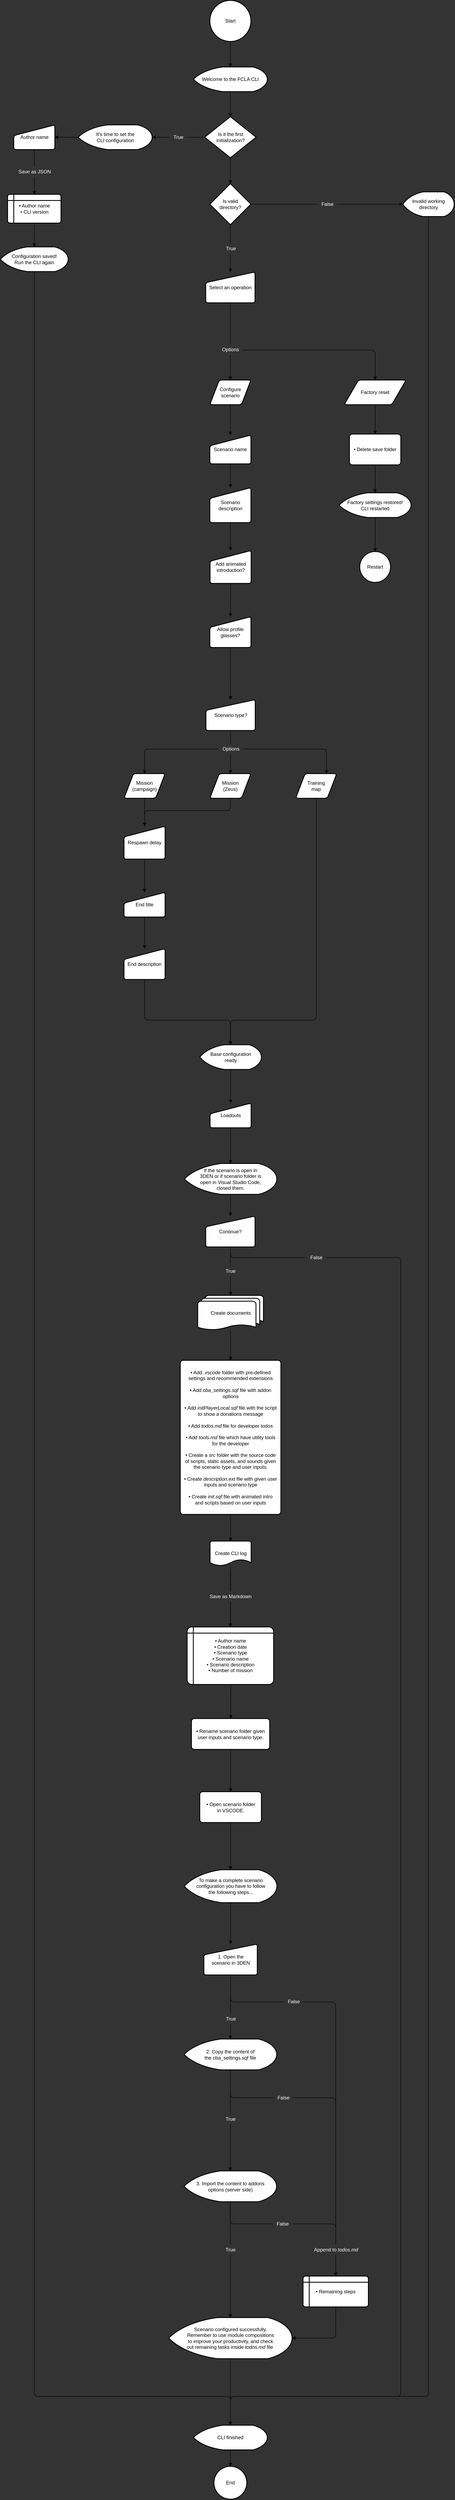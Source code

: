 <mxfile version="22.1.21" type="device">
  <diagram name="Página-1" id="CiTTVXfBIBbXI56gMmDH">
    <mxGraphModel dx="1687" dy="889" grid="0" gridSize="10" guides="1" tooltips="1" connect="1" arrows="1" fold="1" page="1" pageScale="1" pageWidth="1169" pageHeight="827" background="#333333" math="0" shadow="0">
      <root>
        <mxCell id="0" />
        <mxCell id="1" parent="0" />
        <mxCell id="u2REjSNjAs1CH6g7LEcJ-38" value="" style="edgeStyle=orthogonalEdgeStyle;rounded=1;orthogonalLoop=1;jettySize=auto;html=1;labelBackgroundColor=none;fontColor=default;curved=0;" parent="1" source="u2REjSNjAs1CH6g7LEcJ-1" target="u2REjSNjAs1CH6g7LEcJ-37" edge="1">
          <mxGeometry relative="1" as="geometry" />
        </mxCell>
        <mxCell id="u2REjSNjAs1CH6g7LEcJ-1" value="Start" style="strokeWidth=2;html=1;shape=mxgraph.flowchart.start_2;whiteSpace=wrap;rounded=1;labelBackgroundColor=none;" parent="1" vertex="1">
          <mxGeometry x="535" y="18" width="100" height="100" as="geometry" />
        </mxCell>
        <mxCell id="u2REjSNjAs1CH6g7LEcJ-25" value="" style="edgeStyle=orthogonalEdgeStyle;rounded=1;orthogonalLoop=1;jettySize=auto;html=1;labelBackgroundColor=none;fontColor=default;curved=0;" parent="1" source="u2REjSNjAs1CH6g7LEcJ-18" target="u2REjSNjAs1CH6g7LEcJ-24" edge="1">
          <mxGeometry relative="1" as="geometry" />
        </mxCell>
        <mxCell id="WI9gq7BXhNI-lv0J8zuG-2" value="" style="edgeStyle=orthogonalEdgeStyle;rounded=1;orthogonalLoop=1;jettySize=auto;html=1;curved=0;" parent="1" source="u2REjSNjAs1CH6g7LEcJ-18" target="WI9gq7BXhNI-lv0J8zuG-1" edge="1">
          <mxGeometry relative="1" as="geometry" />
        </mxCell>
        <mxCell id="u2REjSNjAs1CH6g7LEcJ-18" value="Is it the first initialization?" style="strokeWidth=2;html=1;shape=mxgraph.flowchart.decision;whiteSpace=wrap;rounded=1;labelBackgroundColor=none;" parent="1" vertex="1">
          <mxGeometry x="522.5" y="301" width="125" height="100" as="geometry" />
        </mxCell>
        <mxCell id="u2REjSNjAs1CH6g7LEcJ-27" value="" style="edgeStyle=orthogonalEdgeStyle;rounded=1;orthogonalLoop=1;jettySize=auto;html=1;labelBackgroundColor=none;fontColor=default;" parent="1" source="u2REjSNjAs1CH6g7LEcJ-24" target="u2REjSNjAs1CH6g7LEcJ-26" edge="1">
          <mxGeometry relative="1" as="geometry" />
        </mxCell>
        <mxCell id="u2REjSNjAs1CH6g7LEcJ-84" value="" style="edgeStyle=orthogonalEdgeStyle;rounded=1;orthogonalLoop=1;jettySize=auto;html=1;curved=0;" parent="1" source="u2REjSNjAs1CH6g7LEcJ-24" target="u2REjSNjAs1CH6g7LEcJ-26" edge="1">
          <mxGeometry relative="1" as="geometry" />
        </mxCell>
        <mxCell id="u2REjSNjAs1CH6g7LEcJ-24" value="It&#39;s time to set the&lt;br&gt;CLI configuration" style="strokeWidth=2;html=1;shape=mxgraph.flowchart.display;whiteSpace=wrap;rounded=1;labelBackgroundColor=none;" parent="1" vertex="1">
          <mxGeometry x="214.5" y="321" width="180" height="60" as="geometry" />
        </mxCell>
        <mxCell id="u2REjSNjAs1CH6g7LEcJ-34" value="" style="edgeStyle=orthogonalEdgeStyle;rounded=1;orthogonalLoop=1;jettySize=auto;html=1;labelBackgroundColor=none;fontColor=default;curved=0;" parent="1" source="u2REjSNjAs1CH6g7LEcJ-26" target="u2REjSNjAs1CH6g7LEcJ-33" edge="1">
          <mxGeometry relative="1" as="geometry" />
        </mxCell>
        <mxCell id="u2REjSNjAs1CH6g7LEcJ-26" value="Author name" style="html=1;strokeWidth=2;shape=manualInput;whiteSpace=wrap;rounded=1;size=26;arcSize=11;labelBackgroundColor=none;" parent="1" vertex="1">
          <mxGeometry x="57.5" y="321" width="100" height="60" as="geometry" />
        </mxCell>
        <mxCell id="u2REjSNjAs1CH6g7LEcJ-43" value="" style="edgeStyle=orthogonalEdgeStyle;rounded=1;orthogonalLoop=1;jettySize=auto;html=1;labelBackgroundColor=none;fontColor=default;curved=0;" parent="1" source="u2REjSNjAs1CH6g7LEcJ-33" target="u2REjSNjAs1CH6g7LEcJ-42" edge="1">
          <mxGeometry relative="1" as="geometry" />
        </mxCell>
        <mxCell id="u2REjSNjAs1CH6g7LEcJ-33" value="• Author name&lt;br&gt;• CLI version" style="shape=internalStorage;whiteSpace=wrap;html=1;dx=15;dy=15;rounded=1;arcSize=8;strokeWidth=2;align=center;labelBackgroundColor=none;" parent="1" vertex="1">
          <mxGeometry x="42.5" y="490" width="130" height="70" as="geometry" />
        </mxCell>
        <mxCell id="u2REjSNjAs1CH6g7LEcJ-39" value="" style="edgeStyle=orthogonalEdgeStyle;rounded=1;orthogonalLoop=1;jettySize=auto;html=1;labelBackgroundColor=none;fontColor=default;curved=0;" parent="1" source="u2REjSNjAs1CH6g7LEcJ-37" target="u2REjSNjAs1CH6g7LEcJ-18" edge="1">
          <mxGeometry relative="1" as="geometry" />
        </mxCell>
        <mxCell id="u2REjSNjAs1CH6g7LEcJ-37" value="Welcome to the FCLA CLI" style="strokeWidth=2;html=1;shape=mxgraph.flowchart.display;whiteSpace=wrap;rounded=1;labelBackgroundColor=none;" parent="1" vertex="1">
          <mxGeometry x="495" y="180" width="180" height="60" as="geometry" />
        </mxCell>
        <mxCell id="u2REjSNjAs1CH6g7LEcJ-45" value="" style="edgeStyle=orthogonalEdgeStyle;rounded=1;orthogonalLoop=1;jettySize=auto;html=1;labelBackgroundColor=none;fontColor=default;exitX=0.5;exitY=1;exitDx=0;exitDy=0;exitPerimeter=0;curved=0;entryX=0.5;entryY=0;entryDx=0;entryDy=0;entryPerimeter=0;" parent="1" source="u2REjSNjAs1CH6g7LEcJ-42" target="7kLtS60RdI804fuluWtB-31" edge="1">
          <mxGeometry relative="1" as="geometry">
            <Array as="points">
              <mxPoint x="108" y="5850" />
              <mxPoint x="585" y="5850" />
            </Array>
          </mxGeometry>
        </mxCell>
        <mxCell id="u2REjSNjAs1CH6g7LEcJ-42" value="Configuration saved!&lt;br&gt;Run the CLI again" style="strokeWidth=2;html=1;shape=mxgraph.flowchart.display;whiteSpace=wrap;rounded=1;verticalAlign=middle;labelBackgroundColor=none;" parent="1" vertex="1">
          <mxGeometry x="25" y="618" width="165" height="60" as="geometry" />
        </mxCell>
        <mxCell id="u2REjSNjAs1CH6g7LEcJ-44" value="End" style="ellipse;whiteSpace=wrap;html=1;strokeWidth=2;rounded=1;labelBackgroundColor=none;" parent="1" vertex="1">
          <mxGeometry x="545" y="6020" width="80" height="80" as="geometry" />
        </mxCell>
        <mxCell id="u2REjSNjAs1CH6g7LEcJ-58" value="" style="edgeStyle=orthogonalEdgeStyle;rounded=1;orthogonalLoop=1;jettySize=auto;html=1;exitX=0.5;exitY=1;exitDx=0;exitDy=0;labelBackgroundColor=none;fontColor=default;curved=0;" parent="1" source="u2REjSNjAs1CH6g7LEcJ-83" target="u2REjSNjAs1CH6g7LEcJ-53" edge="1">
          <mxGeometry relative="1" as="geometry">
            <mxPoint x="585" y="780" as="sourcePoint" />
          </mxGeometry>
        </mxCell>
        <mxCell id="7kLtS60RdI804fuluWtB-9" value="" style="edgeStyle=orthogonalEdgeStyle;rounded=1;orthogonalLoop=1;jettySize=auto;html=1;curved=0;" parent="1" source="u2REjSNjAs1CH6g7LEcJ-53" target="WI9gq7BXhNI-lv0J8zuG-40" edge="1">
          <mxGeometry relative="1" as="geometry" />
        </mxCell>
        <mxCell id="u2REjSNjAs1CH6g7LEcJ-53" value="Configure&lt;br&gt;scenario" style="shape=parallelogram;html=1;strokeWidth=2;perimeter=parallelogramPerimeter;whiteSpace=wrap;rounded=1;arcSize=12;size=0.23;labelBackgroundColor=none;" parent="1" vertex="1">
          <mxGeometry x="535" y="942" width="100" height="60" as="geometry" />
        </mxCell>
        <mxCell id="7kLtS60RdI804fuluWtB-27" style="edgeStyle=orthogonalEdgeStyle;rounded=1;orthogonalLoop=1;jettySize=auto;html=1;entryX=0.5;entryY=0;entryDx=0;entryDy=0;curved=0;" parent="1" source="u2REjSNjAs1CH6g7LEcJ-74" target="WI9gq7BXhNI-lv0J8zuG-10" edge="1">
          <mxGeometry relative="1" as="geometry">
            <Array as="points">
              <mxPoint x="585" y="1990" />
              <mxPoint x="376" y="1990" />
            </Array>
          </mxGeometry>
        </mxCell>
        <mxCell id="u2REjSNjAs1CH6g7LEcJ-74" value="Mission&lt;br&gt;(Zeus)" style="shape=parallelogram;html=1;strokeWidth=2;perimeter=parallelogramPerimeter;whiteSpace=wrap;rounded=1;arcSize=12;size=0.23;labelBackgroundColor=none;" parent="1" vertex="1">
          <mxGeometry x="535" y="1900" width="100" height="60" as="geometry" />
        </mxCell>
        <mxCell id="u2REjSNjAs1CH6g7LEcJ-76" value="Training&lt;br&gt;map" style="shape=parallelogram;html=1;strokeWidth=2;perimeter=parallelogramPerimeter;whiteSpace=wrap;rounded=1;arcSize=12;size=0.23;labelBackgroundColor=none;" parent="1" vertex="1">
          <mxGeometry x="744" y="1900" width="100" height="60" as="geometry" />
        </mxCell>
        <mxCell id="8wnRQOadAzvCx5RK6HXc-2" style="edgeStyle=orthogonalEdgeStyle;rounded=1;orthogonalLoop=1;jettySize=auto;html=1;entryX=0.5;entryY=0;entryDx=0;entryDy=0;exitX=0.5;exitY=1;exitDx=0;exitDy=0;curved=0;" parent="1" source="u2REjSNjAs1CH6g7LEcJ-83" target="8wnRQOadAzvCx5RK6HXc-1" edge="1">
          <mxGeometry relative="1" as="geometry">
            <Array as="points">
              <mxPoint x="585" y="869" />
              <mxPoint x="938" y="869" />
            </Array>
          </mxGeometry>
        </mxCell>
        <mxCell id="u2REjSNjAs1CH6g7LEcJ-83" value="Select an operation" style="html=1;strokeWidth=2;shape=manualInput;whiteSpace=wrap;rounded=1;size=26;arcSize=11;labelBackgroundColor=none;" parent="1" vertex="1">
          <mxGeometry x="525" y="679" width="120" height="75" as="geometry" />
        </mxCell>
        <mxCell id="u2REjSNjAs1CH6g7LEcJ-88" value="True" style="text;html=1;align=center;verticalAlign=middle;resizable=0;points=[];autosize=1;fontColor=#FFFFFF;fillColor=#333333;" parent="1" vertex="1">
          <mxGeometry x="437" y="338" width="42" height="26" as="geometry" />
        </mxCell>
        <mxCell id="u2REjSNjAs1CH6g7LEcJ-93" value="Save as JSON" style="text;html=1;align=center;verticalAlign=middle;resizable=0;points=[];autosize=1;fontColor=#FFFFFF;fillColor=#333333;" parent="1" vertex="1">
          <mxGeometry x="59" y="422" width="97" height="26" as="geometry" />
        </mxCell>
        <mxCell id="u2REjSNjAs1CH6g7LEcJ-94" value="Options" style="text;html=1;align=center;verticalAlign=middle;resizable=0;points=[];autosize=1;fontColor=#FFFFFF;fillColor=#333333;" parent="1" vertex="1">
          <mxGeometry x="555.5" y="855" width="59" height="26" as="geometry" />
        </mxCell>
        <mxCell id="u2REjSNjAs1CH6g7LEcJ-126" value="" style="edgeStyle=orthogonalEdgeStyle;rounded=1;orthogonalLoop=1;jettySize=auto;html=1;curved=0;" parent="1" source="u2REjSNjAs1CH6g7LEcJ-122" target="u2REjSNjAs1CH6g7LEcJ-124" edge="1">
          <mxGeometry relative="1" as="geometry" />
        </mxCell>
        <mxCell id="u2REjSNjAs1CH6g7LEcJ-122" value="End title" style="html=1;strokeWidth=2;shape=manualInput;whiteSpace=wrap;rounded=1;size=26;arcSize=11;" parent="1" vertex="1">
          <mxGeometry x="326" y="2189" width="100" height="60" as="geometry" />
        </mxCell>
        <mxCell id="WI9gq7BXhNI-lv0J8zuG-15" value="" style="edgeStyle=orthogonalEdgeStyle;rounded=1;orthogonalLoop=1;jettySize=auto;html=1;exitX=0.5;exitY=1;exitDx=0;exitDy=0;curved=0;" parent="1" source="u2REjSNjAs1CH6g7LEcJ-124" target="WI9gq7BXhNI-lv0J8zuG-13" edge="1">
          <mxGeometry relative="1" as="geometry">
            <Array as="points">
              <mxPoint x="376" y="2500" />
              <mxPoint x="585" y="2500" />
            </Array>
          </mxGeometry>
        </mxCell>
        <mxCell id="u2REjSNjAs1CH6g7LEcJ-124" value="End description" style="html=1;strokeWidth=2;shape=manualInput;whiteSpace=wrap;rounded=1;size=26;arcSize=11;" parent="1" vertex="1">
          <mxGeometry x="326" y="2326" width="100" height="75" as="geometry" />
        </mxCell>
        <mxCell id="7kLtS60RdI804fuluWtB-12" value="" style="edgeStyle=orthogonalEdgeStyle;rounded=1;orthogonalLoop=1;jettySize=auto;html=1;curved=0;" parent="1" source="u2REjSNjAs1CH6g7LEcJ-128" target="7kLtS60RdI804fuluWtB-6" edge="1">
          <mxGeometry relative="1" as="geometry" />
        </mxCell>
        <mxCell id="u2REjSNjAs1CH6g7LEcJ-128" value="Add animated&lt;br&gt;introduction?" style="html=1;strokeWidth=2;shape=manualInput;whiteSpace=wrap;rounded=1;size=26;arcSize=11;" parent="1" vertex="1">
          <mxGeometry x="535.5" y="1357" width="100" height="80" as="geometry" />
        </mxCell>
        <mxCell id="WI9gq7BXhNI-lv0J8zuG-3" value="" style="edgeStyle=orthogonalEdgeStyle;rounded=1;orthogonalLoop=1;jettySize=auto;html=1;curved=0;" parent="1" source="WI9gq7BXhNI-lv0J8zuG-1" target="u2REjSNjAs1CH6g7LEcJ-83" edge="1">
          <mxGeometry relative="1" as="geometry" />
        </mxCell>
        <mxCell id="WI9gq7BXhNI-lv0J8zuG-6" value="" style="edgeStyle=orthogonalEdgeStyle;rounded=1;orthogonalLoop=1;jettySize=auto;html=1;curved=0;" parent="1" source="WI9gq7BXhNI-lv0J8zuG-1" target="WI9gq7BXhNI-lv0J8zuG-5" edge="1">
          <mxGeometry relative="1" as="geometry" />
        </mxCell>
        <mxCell id="WI9gq7BXhNI-lv0J8zuG-1" value="Is valid&lt;br&gt;directory?" style="rhombus;whiteSpace=wrap;html=1;strokeWidth=2;" parent="1" vertex="1">
          <mxGeometry x="535" y="464" width="100" height="100" as="geometry" />
        </mxCell>
        <mxCell id="WI9gq7BXhNI-lv0J8zuG-9" style="edgeStyle=orthogonalEdgeStyle;rounded=1;orthogonalLoop=1;jettySize=auto;html=1;entryX=0.5;entryY=0;entryDx=0;entryDy=0;exitX=0.5;exitY=1;exitDx=0;exitDy=0;exitPerimeter=0;curved=0;entryPerimeter=0;" parent="1" source="WI9gq7BXhNI-lv0J8zuG-5" target="7kLtS60RdI804fuluWtB-31" edge="1">
          <mxGeometry relative="1" as="geometry">
            <Array as="points">
              <mxPoint x="1067" y="5850" />
              <mxPoint x="585" y="5850" />
            </Array>
          </mxGeometry>
        </mxCell>
        <mxCell id="WI9gq7BXhNI-lv0J8zuG-5" value="Invalid working&lt;br&gt;directory" style="strokeWidth=2;html=1;shape=mxgraph.flowchart.display;whiteSpace=wrap;" parent="1" vertex="1">
          <mxGeometry x="1005" y="484" width="125" height="60" as="geometry" />
        </mxCell>
        <mxCell id="u2REjSNjAs1CH6g7LEcJ-89" value="False" style="text;html=1;align=center;verticalAlign=middle;resizable=0;points=[];autosize=1;fontColor=#FFFFFF;fillColor=#333333;" parent="1" vertex="1">
          <mxGeometry x="797" y="501" width="47" height="26" as="geometry" />
        </mxCell>
        <mxCell id="WI9gq7BXhNI-lv0J8zuG-7" value="True" style="text;html=1;align=center;verticalAlign=middle;resizable=0;points=[];autosize=1;fontColor=#FFFFFF;fillColor=#333333;" parent="1" vertex="1">
          <mxGeometry x="564.5" y="609" width="42" height="26" as="geometry" />
        </mxCell>
        <mxCell id="7kLtS60RdI804fuluWtB-7" value="" style="edgeStyle=orthogonalEdgeStyle;rounded=1;orthogonalLoop=1;jettySize=auto;html=1;curved=0;" parent="1" source="WI9gq7BXhNI-lv0J8zuG-10" target="u2REjSNjAs1CH6g7LEcJ-122" edge="1">
          <mxGeometry relative="1" as="geometry" />
        </mxCell>
        <mxCell id="WI9gq7BXhNI-lv0J8zuG-10" value="Respawn delay" style="html=1;strokeWidth=2;shape=manualInput;whiteSpace=wrap;rounded=1;size=26;arcSize=11;" parent="1" vertex="1">
          <mxGeometry x="326" y="2028" width="100" height="80" as="geometry" />
        </mxCell>
        <mxCell id="7kLtS60RdI804fuluWtB-36" value="" style="edgeStyle=orthogonalEdgeStyle;rounded=1;orthogonalLoop=1;jettySize=auto;html=1;curved=0;" parent="1" source="WI9gq7BXhNI-lv0J8zuG-13" target="7kLtS60RdI804fuluWtB-35" edge="1">
          <mxGeometry relative="1" as="geometry" />
        </mxCell>
        <mxCell id="WI9gq7BXhNI-lv0J8zuG-13" value="Base configuration&lt;br&gt;ready" style="strokeWidth=2;html=1;shape=mxgraph.flowchart.display;whiteSpace=wrap;" parent="1" vertex="1">
          <mxGeometry x="510.5" y="2560" width="150" height="60" as="geometry" />
        </mxCell>
        <mxCell id="WI9gq7BXhNI-lv0J8zuG-34" style="edgeStyle=orthogonalEdgeStyle;rounded=1;orthogonalLoop=1;jettySize=auto;html=1;entryX=0.5;entryY=0;entryDx=0;entryDy=0;curved=0;" parent="1" source="7kLtS60RdI804fuluWtB-31" target="u2REjSNjAs1CH6g7LEcJ-44" edge="1">
          <mxGeometry relative="1" as="geometry" />
        </mxCell>
        <mxCell id="7kLtS60RdI804fuluWtB-46" value="" style="edgeStyle=orthogonalEdgeStyle;rounded=1;orthogonalLoop=1;jettySize=auto;html=1;curved=0;" parent="1" source="WI9gq7BXhNI-lv0J8zuG-35" target="7kLtS60RdI804fuluWtB-45" edge="1">
          <mxGeometry relative="1" as="geometry">
            <Array as="points">
              <mxPoint x="585" y="3836" />
              <mxPoint x="586" y="3836" />
            </Array>
          </mxGeometry>
        </mxCell>
        <mxCell id="WI9gq7BXhNI-lv0J8zuG-35" value="• Author name&lt;br&gt;• Creation date&lt;br&gt;• Scenario type&lt;br&gt;• Scenario name&lt;br&gt;• Scenario description&lt;br&gt;• Number of mission" style="shape=internalStorage;whiteSpace=wrap;html=1;dx=15;dy=15;rounded=1;arcSize=8;strokeWidth=2;" parent="1" vertex="1">
          <mxGeometry x="479.75" y="3977" width="210.5" height="140" as="geometry" />
        </mxCell>
        <mxCell id="7kLtS60RdI804fuluWtB-24" value="" style="edgeStyle=orthogonalEdgeStyle;rounded=1;orthogonalLoop=1;jettySize=auto;html=1;curved=0;" parent="1" source="WI9gq7BXhNI-lv0J8zuG-38" target="WI9gq7BXhNI-lv0J8zuG-10" edge="1">
          <mxGeometry relative="1" as="geometry" />
        </mxCell>
        <mxCell id="WI9gq7BXhNI-lv0J8zuG-38" value="Mission&lt;br&gt;(campaign)" style="shape=parallelogram;html=1;strokeWidth=2;perimeter=parallelogramPerimeter;whiteSpace=wrap;rounded=1;arcSize=12;size=0.23;labelBackgroundColor=none;" parent="1" vertex="1">
          <mxGeometry x="326" y="1900" width="100" height="60" as="geometry" />
        </mxCell>
        <mxCell id="7kLtS60RdI804fuluWtB-10" value="" style="edgeStyle=orthogonalEdgeStyle;rounded=1;orthogonalLoop=1;jettySize=auto;html=1;curved=0;" parent="1" source="WI9gq7BXhNI-lv0J8zuG-40" target="WI9gq7BXhNI-lv0J8zuG-42" edge="1">
          <mxGeometry relative="1" as="geometry" />
        </mxCell>
        <mxCell id="WI9gq7BXhNI-lv0J8zuG-40" value="Scenario name" style="html=1;strokeWidth=2;shape=manualInput;whiteSpace=wrap;rounded=1;size=26;arcSize=11;" parent="1" vertex="1">
          <mxGeometry x="535" y="1076" width="100" height="70" as="geometry" />
        </mxCell>
        <mxCell id="7kLtS60RdI804fuluWtB-11" value="" style="edgeStyle=orthogonalEdgeStyle;rounded=1;orthogonalLoop=1;jettySize=auto;html=1;curved=0;" parent="1" source="WI9gq7BXhNI-lv0J8zuG-42" target="u2REjSNjAs1CH6g7LEcJ-128" edge="1">
          <mxGeometry relative="1" as="geometry" />
        </mxCell>
        <mxCell id="WI9gq7BXhNI-lv0J8zuG-42" value="Scenario description" style="html=1;strokeWidth=2;shape=manualInput;whiteSpace=wrap;rounded=1;size=26;arcSize=11;" parent="1" vertex="1">
          <mxGeometry x="535" y="1204" width="100" height="85" as="geometry" />
        </mxCell>
        <mxCell id="8wnRQOadAzvCx5RK6HXc-7" value="" style="edgeStyle=orthogonalEdgeStyle;rounded=1;orthogonalLoop=1;jettySize=auto;html=1;curved=0;" parent="1" source="8wnRQOadAzvCx5RK6HXc-1" target="8wnRQOadAzvCx5RK6HXc-6" edge="1">
          <mxGeometry relative="1" as="geometry" />
        </mxCell>
        <mxCell id="8wnRQOadAzvCx5RK6HXc-1" value="Factory reset" style="shape=parallelogram;html=1;strokeWidth=2;perimeter=parallelogramPerimeter;whiteSpace=wrap;rounded=1;arcSize=12;size=0.23;labelBackgroundColor=none;" parent="1" vertex="1">
          <mxGeometry x="862.25" y="942" width="150.5" height="60" as="geometry" />
        </mxCell>
        <mxCell id="fKltwH5AKrVZ1ibLdWWh-2" value="" style="edgeStyle=orthogonalEdgeStyle;rounded=0;orthogonalLoop=1;jettySize=auto;html=1;" parent="1" source="8wnRQOadAzvCx5RK6HXc-6" target="fKltwH5AKrVZ1ibLdWWh-1" edge="1">
          <mxGeometry relative="1" as="geometry" />
        </mxCell>
        <mxCell id="8wnRQOadAzvCx5RK6HXc-6" value="• Delete save folder" style="rounded=1;whiteSpace=wrap;html=1;absoluteArcSize=1;arcSize=14;strokeWidth=2;align=center;" parent="1" vertex="1">
          <mxGeometry x="875" y="1073.5" width="125" height="75" as="geometry" />
        </mxCell>
        <mxCell id="7kLtS60RdI804fuluWtB-4" value="Restart" style="strokeWidth=2;html=1;shape=mxgraph.flowchart.start_2;whiteSpace=wrap;rounded=1;labelBackgroundColor=none;" parent="1" vertex="1">
          <mxGeometry x="900" y="1359.5" width="75" height="75" as="geometry" />
        </mxCell>
        <mxCell id="7kLtS60RdI804fuluWtB-17" value="" style="edgeStyle=orthogonalEdgeStyle;rounded=1;orthogonalLoop=1;jettySize=auto;html=1;curved=0;" parent="1" source="7kLtS60RdI804fuluWtB-6" target="7kLtS60RdI804fuluWtB-16" edge="1">
          <mxGeometry relative="1" as="geometry" />
        </mxCell>
        <mxCell id="7kLtS60RdI804fuluWtB-6" value="Allow profile&lt;br&gt;glasses?" style="html=1;strokeWidth=2;shape=manualInput;whiteSpace=wrap;rounded=1;size=26;arcSize=11;" parent="1" vertex="1">
          <mxGeometry x="535" y="1518" width="100" height="75" as="geometry" />
        </mxCell>
        <mxCell id="7kLtS60RdI804fuluWtB-25" style="edgeStyle=orthogonalEdgeStyle;rounded=1;orthogonalLoop=1;jettySize=auto;html=1;entryX=0.5;entryY=0;entryDx=0;entryDy=0;strokeColor=default;curved=0;" parent="1" source="7kLtS60RdI804fuluWtB-16" target="WI9gq7BXhNI-lv0J8zuG-38" edge="1">
          <mxGeometry relative="1" as="geometry">
            <Array as="points">
              <mxPoint x="586" y="1840" />
              <mxPoint x="376" y="1840" />
            </Array>
          </mxGeometry>
        </mxCell>
        <mxCell id="7kLtS60RdI804fuluWtB-26" style="edgeStyle=orthogonalEdgeStyle;rounded=1;orthogonalLoop=1;jettySize=auto;html=1;entryX=0.75;entryY=0;entryDx=0;entryDy=0;curved=0;" parent="1" source="7kLtS60RdI804fuluWtB-16" target="u2REjSNjAs1CH6g7LEcJ-76" edge="1">
          <mxGeometry relative="1" as="geometry">
            <Array as="points">
              <mxPoint x="586" y="1840" />
              <mxPoint x="819" y="1840" />
            </Array>
          </mxGeometry>
        </mxCell>
        <mxCell id="7kLtS60RdI804fuluWtB-16" value="Scenario type?" style="html=1;strokeWidth=2;shape=manualInput;whiteSpace=wrap;rounded=1;size=26;arcSize=11;labelBackgroundColor=none;" parent="1" vertex="1">
          <mxGeometry x="525.5" y="1720" width="120" height="75" as="geometry" />
        </mxCell>
        <mxCell id="7kLtS60RdI804fuluWtB-23" value="" style="edgeStyle=orthogonalEdgeStyle;rounded=1;orthogonalLoop=1;jettySize=auto;html=1;entryX=0.5;entryY=0;entryDx=0;entryDy=0;curved=0;" parent="1" source="7kLtS60RdI804fuluWtB-16" target="u2REjSNjAs1CH6g7LEcJ-74" edge="1">
          <mxGeometry relative="1" as="geometry">
            <mxPoint x="586" y="1795" as="sourcePoint" />
            <mxPoint x="585" y="1900" as="targetPoint" />
          </mxGeometry>
        </mxCell>
        <mxCell id="7kLtS60RdI804fuluWtB-21" value="Options" style="text;html=1;align=center;verticalAlign=middle;resizable=0;points=[];autosize=1;fontColor=#FFFFFF;fillColor=#333333;" parent="1" vertex="1">
          <mxGeometry x="556" y="1827" width="59" height="26" as="geometry" />
        </mxCell>
        <mxCell id="7kLtS60RdI804fuluWtB-28" style="edgeStyle=orthogonalEdgeStyle;rounded=1;orthogonalLoop=1;jettySize=auto;html=1;entryX=0.5;entryY=0;entryDx=0;entryDy=0;entryPerimeter=0;curved=0;" parent="1" source="u2REjSNjAs1CH6g7LEcJ-76" target="WI9gq7BXhNI-lv0J8zuG-13" edge="1">
          <mxGeometry relative="1" as="geometry">
            <Array as="points">
              <mxPoint x="794" y="2500" />
              <mxPoint x="585" y="2500" />
            </Array>
          </mxGeometry>
        </mxCell>
        <mxCell id="7kLtS60RdI804fuluWtB-31" value="CLI finished" style="strokeWidth=2;html=1;shape=mxgraph.flowchart.display;whiteSpace=wrap;rounded=1;labelBackgroundColor=none;" parent="1" vertex="1">
          <mxGeometry x="495" y="5920" width="180" height="60" as="geometry" />
        </mxCell>
        <mxCell id="7kLtS60RdI804fuluWtB-44" value="" style="edgeStyle=orthogonalEdgeStyle;rounded=1;orthogonalLoop=1;jettySize=auto;html=1;curved=0;" parent="1" source="7kLtS60RdI804fuluWtB-34" target="7kLtS60RdI804fuluWtB-42" edge="1">
          <mxGeometry relative="1" as="geometry" />
        </mxCell>
        <mxCell id="7kLtS60RdI804fuluWtB-34" value="• Add&amp;nbsp;&lt;i style=&quot;border-color: var(--border-color);&quot;&gt;.vscode&lt;/i&gt;&amp;nbsp;folder with pre-defined&lt;br style=&quot;border-color: var(--border-color);&quot;&gt;settings and recommended extensions&lt;br&gt;&lt;br&gt;• Add&amp;nbsp;&lt;i style=&quot;border-color: var(--border-color);&quot;&gt;cba_settings.sqf&amp;nbsp;&lt;/i&gt;file with addon&lt;br style=&quot;border-color: var(--border-color);&quot;&gt;options&lt;br&gt;&lt;br&gt;• Add&amp;nbsp;&lt;i style=&quot;border-color: var(--border-color);&quot;&gt;initPlayerLocal.sqf&amp;nbsp;&lt;/i&gt;file&amp;nbsp;with the script&lt;br style=&quot;border-color: var(--border-color);&quot;&gt;to show a donations message&lt;br&gt;&lt;br&gt;• Add&amp;nbsp;&lt;i style=&quot;border-color: var(--border-color);&quot;&gt;todos.md&amp;nbsp;&lt;/i&gt;file for developer todos&lt;br&gt;&lt;br&gt;• Add&amp;nbsp;&lt;i style=&quot;border-color: var(--border-color);&quot;&gt;tools.md&amp;nbsp;&lt;/i&gt;file which have utility tools&lt;br style=&quot;border-color: var(--border-color);&quot;&gt;for the developer&lt;br&gt;&lt;br&gt;• Create a&amp;nbsp;&lt;i style=&quot;border-color: var(--border-color);&quot;&gt;src&amp;nbsp;&lt;/i&gt;folder with the source code&lt;br style=&quot;border-color: var(--border-color);&quot;&gt;of scripts, static assets, and sounds given&lt;br style=&quot;border-color: var(--border-color);&quot;&gt;the scenario type and user inputs.&lt;br&gt;&lt;br&gt;• Create &lt;i&gt;description.ext&lt;/i&gt;&amp;nbsp;file with given user&lt;br&gt;inputs and scenario type&lt;br&gt;&lt;br&gt;• Create&amp;nbsp;&lt;i style=&quot;border-color: var(--border-color);&quot;&gt;init.sqf&amp;nbsp;&lt;/i&gt;file with animated intro&lt;br style=&quot;border-color: var(--border-color);&quot;&gt;and scripts based on user inputs" style="rounded=1;whiteSpace=wrap;html=1;absoluteArcSize=1;arcSize=14;strokeWidth=2;align=center;" parent="1" vertex="1">
          <mxGeometry x="463" y="3328" width="245" height="375" as="geometry" />
        </mxCell>
        <mxCell id="d2PY4S5o6BHK0BxMwNVY-3" value="" style="edgeStyle=orthogonalEdgeStyle;rounded=1;orthogonalLoop=1;jettySize=auto;html=1;curved=0;" parent="1" source="7kLtS60RdI804fuluWtB-35" target="d2PY4S5o6BHK0BxMwNVY-1" edge="1">
          <mxGeometry relative="1" as="geometry" />
        </mxCell>
        <mxCell id="7kLtS60RdI804fuluWtB-35" value="Loadouts" style="html=1;strokeWidth=2;shape=manualInput;whiteSpace=wrap;rounded=1;size=26;arcSize=11;" parent="1" vertex="1">
          <mxGeometry x="535.5" y="2702" width="100" height="60" as="geometry" />
        </mxCell>
        <mxCell id="sHTPvu_68JN1WEb-hDJU-1" value="" style="edgeStyle=orthogonalEdgeStyle;rounded=1;orthogonalLoop=1;jettySize=auto;html=1;curved=0;" parent="1" source="7kLtS60RdI804fuluWtB-39" target="7kLtS60RdI804fuluWtB-34" edge="1">
          <mxGeometry relative="1" as="geometry" />
        </mxCell>
        <mxCell id="7kLtS60RdI804fuluWtB-39" value="Create documents" style="strokeWidth=2;html=1;shape=mxgraph.flowchart.multi-document;whiteSpace=wrap;" parent="1" vertex="1">
          <mxGeometry x="505.5" y="3170" width="160" height="85" as="geometry" />
        </mxCell>
        <mxCell id="7kLtS60RdI804fuluWtB-43" style="edgeStyle=orthogonalEdgeStyle;rounded=1;orthogonalLoop=1;jettySize=auto;html=1;entryX=0.5;entryY=0;entryDx=0;entryDy=0;curved=0;" parent="1" source="7kLtS60RdI804fuluWtB-42" target="WI9gq7BXhNI-lv0J8zuG-35" edge="1">
          <mxGeometry relative="1" as="geometry" />
        </mxCell>
        <mxCell id="7kLtS60RdI804fuluWtB-42" value="Create CLI log" style="strokeWidth=2;html=1;shape=mxgraph.flowchart.document2;whiteSpace=wrap;size=0.25;" parent="1" vertex="1">
          <mxGeometry x="535.5" y="3768" width="100" height="60" as="geometry" />
        </mxCell>
        <mxCell id="WI9gq7BXhNI-lv0J8zuG-36" value="Save as Markdown" style="text;html=1;align=center;verticalAlign=middle;resizable=0;points=[];autosize=1;fontColor=#FFFFFF;fillColor=#333333;" parent="1" vertex="1">
          <mxGeometry x="525" y="3890" width="120" height="26" as="geometry" />
        </mxCell>
        <mxCell id="7kLtS60RdI804fuluWtB-62" value="" style="edgeStyle=orthogonalEdgeStyle;rounded=1;orthogonalLoop=1;jettySize=auto;html=1;curved=0;" parent="1" source="7kLtS60RdI804fuluWtB-45" target="7kLtS60RdI804fuluWtB-52" edge="1">
          <mxGeometry relative="1" as="geometry" />
        </mxCell>
        <mxCell id="7kLtS60RdI804fuluWtB-45" value="• Rename scenario folder given&lt;br&gt;user inputs and scenario type." style="rounded=1;whiteSpace=wrap;html=1;absoluteArcSize=1;arcSize=14;strokeWidth=2;" parent="1" vertex="1">
          <mxGeometry x="490.25" y="4200" width="190.5" height="75" as="geometry" />
        </mxCell>
        <mxCell id="0bhFbeApOQJovt4dPdJH-2" value="" style="edgeStyle=orthogonalEdgeStyle;rounded=1;orthogonalLoop=1;jettySize=auto;html=1;curved=0;" parent="1" source="7kLtS60RdI804fuluWtB-52" target="0bhFbeApOQJovt4dPdJH-1" edge="1">
          <mxGeometry relative="1" as="geometry" />
        </mxCell>
        <mxCell id="7kLtS60RdI804fuluWtB-52" value="• Open scenario folder&lt;br&gt;in VSCODE." style="rounded=1;whiteSpace=wrap;html=1;absoluteArcSize=1;arcSize=14;strokeWidth=2;" parent="1" vertex="1">
          <mxGeometry x="510.5" y="4378" width="150" height="75" as="geometry" />
        </mxCell>
        <mxCell id="rcyrlJgLs4yOUCYxWIGD-4" value="" style="edgeStyle=orthogonalEdgeStyle;rounded=1;orthogonalLoop=1;jettySize=auto;html=1;curved=0;" parent="1" source="0bhFbeApOQJovt4dPdJH-1" target="rcyrlJgLs4yOUCYxWIGD-3" edge="1">
          <mxGeometry relative="1" as="geometry" />
        </mxCell>
        <mxCell id="0bhFbeApOQJovt4dPdJH-1" value="To make a complete scenario&lt;br&gt;configuration you have to follow&lt;br&gt;the following steps..." style="strokeWidth=2;html=1;shape=mxgraph.flowchart.display;whiteSpace=wrap;rounded=1;labelBackgroundColor=none;" parent="1" vertex="1">
          <mxGeometry x="472.75" y="4568" width="225.5" height="80" as="geometry" />
        </mxCell>
        <mxCell id="fKBKtwcFZ7MWDHZJsWzY-5" style="edgeStyle=orthogonalEdgeStyle;rounded=1;orthogonalLoop=1;jettySize=auto;html=1;entryX=0.5;entryY=0;entryDx=0;entryDy=0;exitX=0.5;exitY=1;exitDx=0;exitDy=0;exitPerimeter=0;curved=0;" parent="1" source="0bhFbeApOQJovt4dPdJH-9" target="0bhFbeApOQJovt4dPdJH-32" edge="1">
          <mxGeometry relative="1" as="geometry">
            <Array as="points">
              <mxPoint x="585" y="5123" />
              <mxPoint x="841" y="5123" />
            </Array>
          </mxGeometry>
        </mxCell>
        <mxCell id="0bhFbeApOQJovt4dPdJH-9" value="2. Copy the content of&lt;br&gt;the cba_settings.sqf file" style="strokeWidth=2;html=1;shape=mxgraph.flowchart.display;whiteSpace=wrap;rounded=1;labelBackgroundColor=none;" parent="1" vertex="1">
          <mxGeometry x="472.25" y="4980" width="225.5" height="75" as="geometry" />
        </mxCell>
        <mxCell id="0bhFbeApOQJovt4dPdJH-32" value="• Remaining steps" style="shape=internalStorage;whiteSpace=wrap;html=1;dx=15;dy=15;rounded=1;arcSize=8;strokeWidth=2;" parent="1" vertex="1">
          <mxGeometry x="762" y="5557" width="159" height="75" as="geometry" />
        </mxCell>
        <mxCell id="0bhFbeApOQJovt4dPdJH-39" value="Scenario configured successfully.&lt;br&gt;Remember to use module compositions&lt;br&gt;to improve your productivity, and check&lt;br&gt;out remaining tasks inside &lt;i&gt;todos.md&lt;/i&gt; file&amp;nbsp;" style="strokeWidth=2;html=1;shape=mxgraph.flowchart.display;whiteSpace=wrap;rounded=1;labelBackgroundColor=none;" parent="1" vertex="1">
          <mxGeometry x="434.75" y="5658" width="300.5" height="100" as="geometry" />
        </mxCell>
        <mxCell id="0bhFbeApOQJovt4dPdJH-45" style="edgeStyle=orthogonalEdgeStyle;rounded=1;orthogonalLoop=1;jettySize=auto;html=1;entryX=0.5;entryY=0;entryDx=0;entryDy=0;entryPerimeter=0;curved=0;" parent="1" source="0bhFbeApOQJovt4dPdJH-39" target="7kLtS60RdI804fuluWtB-31" edge="1">
          <mxGeometry relative="1" as="geometry" />
        </mxCell>
        <mxCell id="sHTPvu_68JN1WEb-hDJU-3" value="" style="edgeStyle=orthogonalEdgeStyle;rounded=0;orthogonalLoop=1;jettySize=auto;html=1;" parent="1" source="d2PY4S5o6BHK0BxMwNVY-1" target="sHTPvu_68JN1WEb-hDJU-2" edge="1">
          <mxGeometry relative="1" as="geometry" />
        </mxCell>
        <mxCell id="d2PY4S5o6BHK0BxMwNVY-1" value="If the scenario is open in&lt;br&gt;3DEN or if scenario folder is&lt;br&gt;open in Visual Studio Code,&lt;br&gt;closed them." style="strokeWidth=2;html=1;shape=mxgraph.flowchart.display;whiteSpace=wrap;" parent="1" vertex="1">
          <mxGeometry x="473" y="2849" width="225" height="75" as="geometry" />
        </mxCell>
        <mxCell id="d2PY4S5o6BHK0BxMwNVY-6" style="edgeStyle=orthogonalEdgeStyle;rounded=1;orthogonalLoop=1;jettySize=auto;html=1;entryX=1;entryY=0.5;entryDx=0;entryDy=0;entryPerimeter=0;exitX=0.5;exitY=1;exitDx=0;exitDy=0;curved=0;" parent="1" source="0bhFbeApOQJovt4dPdJH-32" target="0bhFbeApOQJovt4dPdJH-39" edge="1">
          <mxGeometry relative="1" as="geometry" />
        </mxCell>
        <mxCell id="fKltwH5AKrVZ1ibLdWWh-3" value="" style="edgeStyle=orthogonalEdgeStyle;rounded=0;orthogonalLoop=1;jettySize=auto;html=1;" parent="1" source="fKltwH5AKrVZ1ibLdWWh-1" target="7kLtS60RdI804fuluWtB-4" edge="1">
          <mxGeometry relative="1" as="geometry" />
        </mxCell>
        <mxCell id="fKltwH5AKrVZ1ibLdWWh-1" value="Factory settings restored!&lt;br&gt;CLI restarted" style="strokeWidth=2;html=1;shape=mxgraph.flowchart.display;whiteSpace=wrap;" parent="1" vertex="1">
          <mxGeometry x="850" y="1216.5" width="175" height="60" as="geometry" />
        </mxCell>
        <mxCell id="sHTPvu_68JN1WEb-hDJU-4" value="" style="edgeStyle=orthogonalEdgeStyle;rounded=1;orthogonalLoop=1;jettySize=auto;html=1;curved=0;" parent="1" source="sHTPvu_68JN1WEb-hDJU-2" target="7kLtS60RdI804fuluWtB-39" edge="1">
          <mxGeometry relative="1" as="geometry" />
        </mxCell>
        <mxCell id="sHTPvu_68JN1WEb-hDJU-2" value="Continue?" style="html=1;strokeWidth=2;shape=manualInput;whiteSpace=wrap;rounded=1;size=26;arcSize=11;labelBackgroundColor=none;" parent="1" vertex="1">
          <mxGeometry x="525" y="2977" width="120" height="75" as="geometry" />
        </mxCell>
        <mxCell id="sHTPvu_68JN1WEb-hDJU-5" value="True" style="text;html=1;align=center;verticalAlign=middle;resizable=0;points=[];autosize=1;fontColor=#FFFFFF;fillColor=#333333;" parent="1" vertex="1">
          <mxGeometry x="564" y="3098" width="42" height="26" as="geometry" />
        </mxCell>
        <mxCell id="sHTPvu_68JN1WEb-hDJU-6" style="edgeStyle=orthogonalEdgeStyle;rounded=1;orthogonalLoop=1;jettySize=auto;html=1;entryX=0.5;entryY=0;entryDx=0;entryDy=0;entryPerimeter=0;exitX=0.5;exitY=1;exitDx=0;exitDy=0;curved=0;" parent="1" source="sHTPvu_68JN1WEb-hDJU-2" target="7kLtS60RdI804fuluWtB-31" edge="1">
          <mxGeometry relative="1" as="geometry">
            <Array as="points">
              <mxPoint x="585" y="3078" />
              <mxPoint x="1000" y="3078" />
              <mxPoint x="1000" y="5850" />
              <mxPoint x="585" y="5850" />
            </Array>
          </mxGeometry>
        </mxCell>
        <mxCell id="sHTPvu_68JN1WEb-hDJU-7" value="False" style="text;html=1;align=center;verticalAlign=middle;resizable=0;points=[];autosize=1;fontColor=#FFFFFF;fillColor=#333333;" parent="1" vertex="1">
          <mxGeometry x="770.5" y="3065" width="47" height="26" as="geometry" />
        </mxCell>
        <mxCell id="rcyrlJgLs4yOUCYxWIGD-6" style="edgeStyle=orthogonalEdgeStyle;rounded=1;orthogonalLoop=1;jettySize=auto;html=1;entryX=0.5;entryY=0;entryDx=0;entryDy=0;curved=0;exitX=0.5;exitY=1;exitDx=0;exitDy=0;" parent="1" source="rcyrlJgLs4yOUCYxWIGD-3" target="0bhFbeApOQJovt4dPdJH-32" edge="1">
          <mxGeometry relative="1" as="geometry">
            <Array as="points">
              <mxPoint x="586" y="4890" />
              <mxPoint x="842" y="4890" />
            </Array>
          </mxGeometry>
        </mxCell>
        <mxCell id="rcyrlJgLs4yOUCYxWIGD-3" value="&lt;div style=&quot;border-color: var(--border-color);&quot;&gt;1. Open the&lt;/div&gt;&lt;div style=&quot;border-color: var(--border-color);&quot;&gt;scenario in 3DEN&lt;/div&gt;" style="html=1;strokeWidth=2;shape=manualInput;whiteSpace=wrap;rounded=1;size=26;arcSize=11;" parent="1" vertex="1">
          <mxGeometry x="520.5" y="4749" width="130" height="75" as="geometry" />
        </mxCell>
        <mxCell id="0bhFbeApOQJovt4dPdJH-19" value="False" style="text;html=1;align=center;verticalAlign=middle;resizable=0;points=[];autosize=1;fontColor=#FFFFFF;fillColor=#333333;" parent="1" vertex="1">
          <mxGeometry x="715" y="4876" width="47" height="26" as="geometry" />
        </mxCell>
        <mxCell id="fKBKtwcFZ7MWDHZJsWzY-3" value="" style="edgeStyle=orthogonalEdgeStyle;rounded=0;orthogonalLoop=1;jettySize=auto;html=1;" parent="1" source="0bhFbeApOQJovt4dPdJH-38" target="0bhFbeApOQJovt4dPdJH-32" edge="1">
          <mxGeometry relative="1" as="geometry" />
        </mxCell>
        <mxCell id="fKBKtwcFZ7MWDHZJsWzY-2" style="edgeStyle=orthogonalEdgeStyle;rounded=0;orthogonalLoop=1;jettySize=auto;html=1;entryX=0.5;entryY=0;entryDx=0;entryDy=0;entryPerimeter=0;" parent="1" source="rcyrlJgLs4yOUCYxWIGD-3" target="0bhFbeApOQJovt4dPdJH-9" edge="1">
          <mxGeometry relative="1" as="geometry" />
        </mxCell>
        <mxCell id="0bhFbeApOQJovt4dPdJH-20" value="True" style="text;html=1;align=center;verticalAlign=middle;resizable=0;points=[];autosize=1;fontColor=#FFFFFF;fillColor=#333333;" parent="1" vertex="1">
          <mxGeometry x="564.5" y="4918" width="42" height="26" as="geometry" />
        </mxCell>
        <mxCell id="fKBKtwcFZ7MWDHZJsWzY-7" value="False" style="text;html=1;align=center;verticalAlign=middle;resizable=0;points=[];autosize=1;fontColor=#FFFFFF;fillColor=#333333;" parent="1" vertex="1">
          <mxGeometry x="690.25" y="5110" width="47" height="26" as="geometry" />
        </mxCell>
        <mxCell id="gWk_txfvaDFMmz9Th2aa-7" style="edgeStyle=orthogonalEdgeStyle;rounded=1;orthogonalLoop=1;jettySize=auto;html=1;entryX=0.5;entryY=0;entryDx=0;entryDy=0;curved=0;exitX=0.5;exitY=1;exitDx=0;exitDy=0;exitPerimeter=0;" edge="1" parent="1" source="gWk_txfvaDFMmz9Th2aa-1" target="0bhFbeApOQJovt4dPdJH-32">
          <mxGeometry relative="1" as="geometry">
            <Array as="points">
              <mxPoint x="585" y="5430" />
              <mxPoint x="841" y="5430" />
            </Array>
          </mxGeometry>
        </mxCell>
        <mxCell id="gWk_txfvaDFMmz9Th2aa-1" value="3. Import the content to addons&lt;br&gt;options (server side)" style="strokeWidth=2;html=1;shape=mxgraph.flowchart.display;whiteSpace=wrap;rounded=1;labelBackgroundColor=none;" vertex="1" parent="1">
          <mxGeometry x="472" y="5301" width="225.5" height="75" as="geometry" />
        </mxCell>
        <mxCell id="gWk_txfvaDFMmz9Th2aa-4" style="edgeStyle=orthogonalEdgeStyle;rounded=1;orthogonalLoop=1;jettySize=auto;html=1;entryX=0.5;entryY=0;entryDx=0;entryDy=0;entryPerimeter=0;curved=0;" edge="1" parent="1" source="0bhFbeApOQJovt4dPdJH-9" target="gWk_txfvaDFMmz9Th2aa-1">
          <mxGeometry relative="1" as="geometry" />
        </mxCell>
        <mxCell id="fKBKtwcFZ7MWDHZJsWzY-6" value="True" style="text;html=1;align=center;verticalAlign=middle;resizable=0;points=[];autosize=1;fontColor=#FFFFFF;fillColor=#333333;" parent="1" vertex="1">
          <mxGeometry x="564" y="5162" width="42" height="26" as="geometry" />
        </mxCell>
        <mxCell id="gWk_txfvaDFMmz9Th2aa-6" style="edgeStyle=orthogonalEdgeStyle;rounded=1;orthogonalLoop=1;jettySize=auto;html=1;entryX=0.5;entryY=0;entryDx=0;entryDy=0;entryPerimeter=0;strokeColor=default;curved=0;" edge="1" parent="1" source="gWk_txfvaDFMmz9Th2aa-1" target="0bhFbeApOQJovt4dPdJH-39">
          <mxGeometry relative="1" as="geometry" />
        </mxCell>
        <mxCell id="0bhFbeApOQJovt4dPdJH-38" value="Append to&amp;nbsp;&lt;i&gt;todos.md&lt;/i&gt;" style="text;html=1;align=center;verticalAlign=middle;resizable=0;points=[];autosize=1;fontColor=#FFFFFF;fillColor=#333333;" parent="1" vertex="1">
          <mxGeometry x="779" y="5480" width="125" height="26" as="geometry" />
        </mxCell>
        <mxCell id="gWk_txfvaDFMmz9Th2aa-8" value="True" style="text;html=1;align=center;verticalAlign=middle;resizable=0;points=[];autosize=1;fontColor=#FFFFFF;fillColor=#333333;" vertex="1" parent="1">
          <mxGeometry x="564" y="5480" width="42" height="26" as="geometry" />
        </mxCell>
        <mxCell id="gWk_txfvaDFMmz9Th2aa-9" value="False" style="text;html=1;align=center;verticalAlign=middle;resizable=0;points=[];autosize=1;fontColor=#FFFFFF;fillColor=#333333;" vertex="1" parent="1">
          <mxGeometry x="688.25" y="5417" width="47" height="26" as="geometry" />
        </mxCell>
      </root>
    </mxGraphModel>
  </diagram>
</mxfile>
